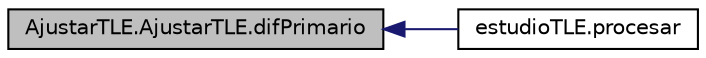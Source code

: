 digraph G
{
  edge [fontname="Helvetica",fontsize="10",labelfontname="Helvetica",labelfontsize="10"];
  node [fontname="Helvetica",fontsize="10",shape=record];
  rankdir="LR";
  Node1 [label="AjustarTLE.AjustarTLE.difPrimario",height=0.2,width=0.4,color="black", fillcolor="grey75", style="filled" fontcolor="black"];
  Node1 -> Node2 [dir="back",color="midnightblue",fontsize="10",style="solid",fontname="Helvetica"];
  Node2 [label="estudioTLE.procesar",height=0.2,width=0.4,color="black", fillcolor="white", style="filled",URL="$namespaceestudio_t_l_e.html#a05f5fb07809e9aed4c1d036c20f31d2d"];
}
